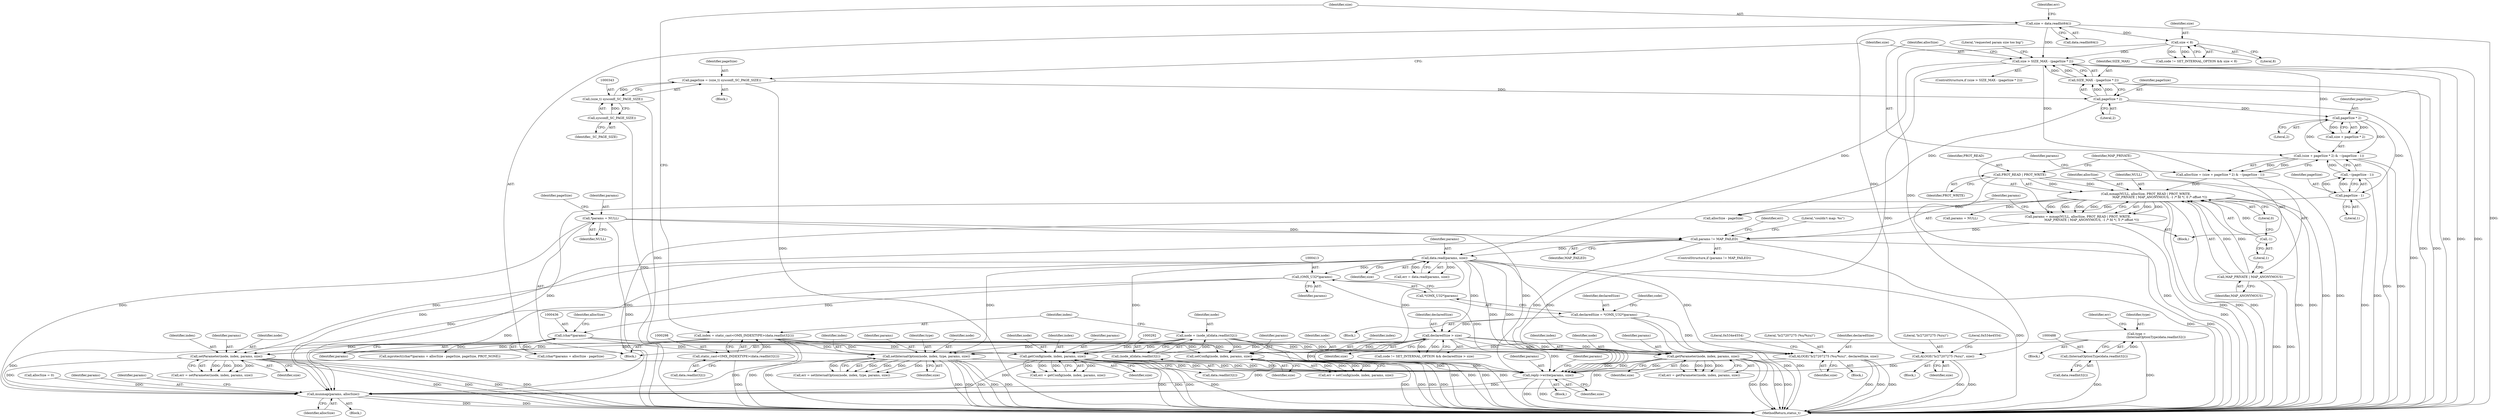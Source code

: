 digraph "0_Android_295c883fe3105b19bcd0f9e07d54c6b589fc5bff@API" {
"1000522" [label="(Call,reply->write(params, size))"];
"1000309" [label="(Call,*params = NULL)"];
"1000458" [label="(Call,setParameter(node, index, params, size))"];
"1000289" [label="(Call,node = (node_id)data.readInt32())"];
"1000291" [label="(Call,(node_id)data.readInt32())"];
"1000295" [label="(Call,index = static_cast<OMX_INDEXTYPE>(data.readInt32()))"];
"1000297" [label="(Call,static_cast<OMX_INDEXTYPE>(data.readInt32()))"];
"1000435" [label="(Call,(char*)params)"];
"1000412" [label="(Call,(OMX_U32*)params)"];
"1000392" [label="(Call,data.read(params, size))"];
"1000386" [label="(Call,params != MAP_FAILED)"];
"1000371" [label="(Call,params = mmap(NULL, allocSize, PROT_READ | PROT_WRITE,\n                            MAP_PRIVATE | MAP_ANONYMOUS, -1 /* fd */, 0 /* offset */))"];
"1000373" [label="(Call,mmap(NULL, allocSize, PROT_READ | PROT_WRITE,\n                            MAP_PRIVATE | MAP_ANONYMOUS, -1 /* fd */, 0 /* offset */))"];
"1000359" [label="(Call,allocSize = (size + pageSize * 2) & ~(pageSize - 1))"];
"1000361" [label="(Call,(size + pageSize * 2) & ~(pageSize - 1))"];
"1000347" [label="(Call,size > SIZE_MAX - (pageSize * 2))"];
"1000325" [label="(Call,size < 8)"];
"1000301" [label="(Call,size = data.readInt64())"];
"1000349" [label="(Call,SIZE_MAX - (pageSize * 2))"];
"1000351" [label="(Call,pageSize * 2)"];
"1000340" [label="(Call,pageSize = (size_t) sysconf(_SC_PAGE_SIZE))"];
"1000342" [label="(Call,(size_t) sysconf(_SC_PAGE_SIZE))"];
"1000344" [label="(Call,sysconf(_SC_PAGE_SIZE))"];
"1000364" [label="(Call,pageSize * 2)"];
"1000367" [label="(Call,~(pageSize - 1))"];
"1000368" [label="(Call,pageSize - 1)"];
"1000376" [label="(Call,PROT_READ | PROT_WRITE)"];
"1000379" [label="(Call,MAP_PRIVATE | MAP_ANONYMOUS)"];
"1000382" [label="(Call,-1)"];
"1000420" [label="(Call,declaredSize > size)"];
"1000409" [label="(Call,declaredSize = *(OMX_U32*)params)"];
"1000492" [label="(Call,setInternalOption(node, index, type, params, size))"];
"1000485" [label="(Call,type =\n                                        (InternalOptionType)data.readInt32())"];
"1000487" [label="(Call,(InternalOptionType)data.readInt32())"];
"1000467" [label="(Call,getConfig(node, index, params, size))"];
"1000476" [label="(Call,setConfig(node, index, params, size))"];
"1000449" [label="(Call,getParameter(node, index, params, size))"];
"1000329" [label="(Call,ALOGE(\"b/27207275 (%zu)\", size))"];
"1000424" [label="(Call,ALOGE(\"b/27207275 (%u/%zu)\", declaredSize, size))"];
"1000528" [label="(Call,munmap(params, allocSize))"];
"1000494" [label="(Identifier,index)"];
"1000297" [label="(Call,static_cast<OMX_INDEXTYPE>(data.readInt32()))"];
"1000310" [label="(Identifier,params)"];
"1000333" [label="(Literal,0x534e4554)"];
"1000349" [label="(Call,SIZE_MAX - (pageSize * 2))"];
"1000416" [label="(Call,code != SET_INTERNAL_OPTION && declaredSize > size)"];
"1000427" [label="(Identifier,size)"];
"1000321" [label="(Call,code != SET_INTERNAL_OPTION && size < 8)"];
"1000524" [label="(Identifier,size)"];
"1000384" [label="(Literal,0)"];
"1000479" [label="(Identifier,params)"];
"1000434" [label="(Call,(char*)params + allocSize - pageSize)"];
"1000420" [label="(Call,declaredSize > size)"];
"1000325" [label="(Call,size < 8)"];
"1000328" [label="(Block,)"];
"1000449" [label="(Call,getParameter(node, index, params, size))"];
"1000348" [label="(Identifier,size)"];
"1000461" [label="(Identifier,params)"];
"1000453" [label="(Identifier,size)"];
"1000295" [label="(Call,index = static_cast<OMX_INDEXTYPE>(data.readInt32()))"];
"1000374" [label="(Identifier,NULL)"];
"1000496" [label="(Identifier,params)"];
"1000311" [label="(Identifier,NULL)"];
"1000344" [label="(Call,sysconf(_SC_PAGE_SIZE))"];
"1000293" [label="(Call,data.readInt32())"];
"1000306" [label="(Identifier,err)"];
"1000382" [label="(Call,-1)"];
"1000421" [label="(Identifier,declaredSize)"];
"1000467" [label="(Call,getConfig(node, index, params, size))"];
"1000489" [label="(Call,data.readInt32())"];
"1000495" [label="(Identifier,type)"];
"1000485" [label="(Call,type =\n                                        (InternalOptionType)data.readInt32())"];
"1001343" [label="(MethodReturn,status_t)"];
"1000352" [label="(Identifier,pageSize)"];
"1000425" [label="(Literal,\"b/27207275 (%u/%zu)\")"];
"1000392" [label="(Call,data.read(params, size))"];
"1000375" [label="(Identifier,allocSize)"];
"1000437" [label="(Identifier,params)"];
"1000422" [label="(Identifier,size)"];
"1000369" [label="(Identifier,pageSize)"];
"1000451" [label="(Identifier,index)"];
"1000385" [label="(ControlStructure,if (params != MAP_FAILED))"];
"1000459" [label="(Identifier,node)"];
"1000317" [label="(Call,allocSize = 0)"];
"1000493" [label="(Identifier,node)"];
"1000410" [label="(Identifier,declaredSize)"];
"1000471" [label="(Identifier,size)"];
"1000394" [label="(Identifier,size)"];
"1000528" [label="(Call,munmap(params, allocSize))"];
"1000491" [label="(Identifier,err)"];
"1000477" [label="(Identifier,node)"];
"1000497" [label="(Identifier,size)"];
"1000302" [label="(Identifier,size)"];
"1000350" [label="(Identifier,SIZE_MAX)"];
"1000360" [label="(Identifier,allocSize)"];
"1000356" [label="(Literal,\"requested param size too big\")"];
"1000370" [label="(Literal,1)"];
"1000530" [label="(Identifier,allocSize)"];
"1000522" [label="(Call,reply->write(params, size))"];
"1000486" [label="(Identifier,type)"];
"1000387" [label="(Identifier,params)"];
"1000521" [label="(Block,)"];
"1000423" [label="(Block,)"];
"1000330" [label="(Literal,\"b/27207275 (%zu)\")"];
"1000388" [label="(Identifier,MAP_FAILED)"];
"1000291" [label="(Call,(node_id)data.readInt32())"];
"1000447" [label="(Call,err = getParameter(node, index, params, size))"];
"1000483" [label="(Block,)"];
"1000373" [label="(Call,mmap(NULL, allocSize, PROT_READ | PROT_WRITE,\n                            MAP_PRIVATE | MAP_ANONYMOUS, -1 /* fd */, 0 /* offset */))"];
"1000353" [label="(Literal,2)"];
"1000468" [label="(Identifier,node)"];
"1000361" [label="(Call,(size + pageSize * 2) & ~(pageSize - 1))"];
"1000377" [label="(Identifier,PROT_READ)"];
"1000426" [label="(Identifier,declaredSize)"];
"1000523" [label="(Identifier,params)"];
"1000368" [label="(Call,pageSize - 1)"];
"1000345" [label="(Identifier,_SC_PAGE_SIZE)"];
"1000386" [label="(Call,params != MAP_FAILED)"];
"1000314" [label="(Identifier,pageSize)"];
"1000362" [label="(Call,size + pageSize * 2)"];
"1000347" [label="(Call,size > SIZE_MAX - (pageSize * 2))"];
"1000376" [label="(Call,PROT_READ | PROT_WRITE)"];
"1000460" [label="(Identifier,index)"];
"1000424" [label="(Call,ALOGE(\"b/27207275 (%u/%zu)\", declaredSize, size))"];
"1000531" [label="(Call,params = NULL)"];
"1000336" [label="(Block,)"];
"1000433" [label="(Call,mprotect((char*)params + allocSize - pageSize, pageSize, PROT_NONE))"];
"1000342" [label="(Call,(size_t) sysconf(_SC_PAGE_SIZE))"];
"1000381" [label="(Identifier,MAP_ANONYMOUS)"];
"1000418" [label="(Identifier,code)"];
"1000283" [label="(Block,)"];
"1000367" [label="(Call,~(pageSize - 1))"];
"1000476" [label="(Call,setConfig(node, index, params, size))"];
"1000359" [label="(Call,allocSize = (size + pageSize * 2) & ~(pageSize - 1))"];
"1000366" [label="(Literal,2)"];
"1000301" [label="(Call,size = data.readInt64())"];
"1000456" [label="(Call,err = setParameter(node, index, params, size))"];
"1000303" [label="(Call,data.readInt64())"];
"1000393" [label="(Identifier,params)"];
"1000341" [label="(Identifier,pageSize)"];
"1000462" [label="(Identifier,size)"];
"1000299" [label="(Call,data.readInt32())"];
"1000480" [label="(Identifier,size)"];
"1000529" [label="(Identifier,params)"];
"1000526" [label="(Identifier,params)"];
"1000412" [label="(Call,(OMX_U32*)params)"];
"1000465" [label="(Call,err = getConfig(node, index, params, size))"];
"1000391" [label="(Identifier,err)"];
"1000296" [label="(Identifier,index)"];
"1000450" [label="(Identifier,node)"];
"1000527" [label="(Block,)"];
"1000532" [label="(Identifier,params)"];
"1000290" [label="(Identifier,node)"];
"1000364" [label="(Call,pageSize * 2)"];
"1000458" [label="(Call,setParameter(node, index, params, size))"];
"1000309" [label="(Call,*params = NULL)"];
"1000346" [label="(ControlStructure,if (size > SIZE_MAX - (pageSize * 2)))"];
"1000331" [label="(Identifier,size)"];
"1000429" [label="(Literal,0x534e4554)"];
"1000438" [label="(Call,allocSize - pageSize)"];
"1000365" [label="(Identifier,pageSize)"];
"1000411" [label="(Call,*(OMX_U32*)params)"];
"1000379" [label="(Call,MAP_PRIVATE | MAP_ANONYMOUS)"];
"1000435" [label="(Call,(char*)params)"];
"1000329" [label="(Call,ALOGE(\"b/27207275 (%zu)\", size))"];
"1000358" [label="(Block,)"];
"1000372" [label="(Identifier,params)"];
"1000492" [label="(Call,setInternalOption(node, index, type, params, size))"];
"1000340" [label="(Call,pageSize = (size_t) sysconf(_SC_PAGE_SIZE))"];
"1000390" [label="(Call,err = data.read(params, size))"];
"1000439" [label="(Identifier,allocSize)"];
"1000504" [label="(Literal,\"couldn't map: %s\")"];
"1000351" [label="(Call,pageSize * 2)"];
"1000490" [label="(Call,err = setInternalOption(node, index, type, params, size))"];
"1000487" [label="(Call,(InternalOptionType)data.readInt32())"];
"1000404" [label="(Block,)"];
"1000469" [label="(Identifier,index)"];
"1000326" [label="(Identifier,size)"];
"1000452" [label="(Identifier,params)"];
"1000371" [label="(Call,params = mmap(NULL, allocSize, PROT_READ | PROT_WRITE,\n                            MAP_PRIVATE | MAP_ANONYMOUS, -1 /* fd */, 0 /* offset */))"];
"1000378" [label="(Identifier,PROT_WRITE)"];
"1000470" [label="(Identifier,params)"];
"1000409" [label="(Call,declaredSize = *(OMX_U32*)params)"];
"1000380" [label="(Identifier,MAP_PRIVATE)"];
"1000478" [label="(Identifier,index)"];
"1000383" [label="(Literal,1)"];
"1000327" [label="(Literal,8)"];
"1000474" [label="(Call,err = setConfig(node, index, params, size))"];
"1000289" [label="(Call,node = (node_id)data.readInt32())"];
"1000414" [label="(Identifier,params)"];
"1000522" -> "1000521"  [label="AST: "];
"1000522" -> "1000524"  [label="CFG: "];
"1000523" -> "1000522"  [label="AST: "];
"1000524" -> "1000522"  [label="AST: "];
"1000526" -> "1000522"  [label="CFG: "];
"1000522" -> "1001343"  [label="DDG: "];
"1000522" -> "1001343"  [label="DDG: "];
"1000309" -> "1000522"  [label="DDG: "];
"1000458" -> "1000522"  [label="DDG: "];
"1000458" -> "1000522"  [label="DDG: "];
"1000435" -> "1000522"  [label="DDG: "];
"1000492" -> "1000522"  [label="DDG: "];
"1000492" -> "1000522"  [label="DDG: "];
"1000386" -> "1000522"  [label="DDG: "];
"1000467" -> "1000522"  [label="DDG: "];
"1000467" -> "1000522"  [label="DDG: "];
"1000412" -> "1000522"  [label="DDG: "];
"1000392" -> "1000522"  [label="DDG: "];
"1000392" -> "1000522"  [label="DDG: "];
"1000476" -> "1000522"  [label="DDG: "];
"1000476" -> "1000522"  [label="DDG: "];
"1000449" -> "1000522"  [label="DDG: "];
"1000449" -> "1000522"  [label="DDG: "];
"1000329" -> "1000522"  [label="DDG: "];
"1000424" -> "1000522"  [label="DDG: "];
"1000420" -> "1000522"  [label="DDG: "];
"1000347" -> "1000522"  [label="DDG: "];
"1000522" -> "1000528"  [label="DDG: "];
"1000309" -> "1000283"  [label="AST: "];
"1000309" -> "1000311"  [label="CFG: "];
"1000310" -> "1000309"  [label="AST: "];
"1000311" -> "1000309"  [label="AST: "];
"1000314" -> "1000309"  [label="CFG: "];
"1000309" -> "1001343"  [label="DDG: "];
"1000309" -> "1000386"  [label="DDG: "];
"1000309" -> "1000528"  [label="DDG: "];
"1000458" -> "1000456"  [label="AST: "];
"1000458" -> "1000462"  [label="CFG: "];
"1000459" -> "1000458"  [label="AST: "];
"1000460" -> "1000458"  [label="AST: "];
"1000461" -> "1000458"  [label="AST: "];
"1000462" -> "1000458"  [label="AST: "];
"1000456" -> "1000458"  [label="CFG: "];
"1000458" -> "1001343"  [label="DDG: "];
"1000458" -> "1001343"  [label="DDG: "];
"1000458" -> "1001343"  [label="DDG: "];
"1000458" -> "1001343"  [label="DDG: "];
"1000458" -> "1000456"  [label="DDG: "];
"1000458" -> "1000456"  [label="DDG: "];
"1000458" -> "1000456"  [label="DDG: "];
"1000458" -> "1000456"  [label="DDG: "];
"1000289" -> "1000458"  [label="DDG: "];
"1000295" -> "1000458"  [label="DDG: "];
"1000435" -> "1000458"  [label="DDG: "];
"1000392" -> "1000458"  [label="DDG: "];
"1000420" -> "1000458"  [label="DDG: "];
"1000458" -> "1000528"  [label="DDG: "];
"1000289" -> "1000283"  [label="AST: "];
"1000289" -> "1000291"  [label="CFG: "];
"1000290" -> "1000289"  [label="AST: "];
"1000291" -> "1000289"  [label="AST: "];
"1000296" -> "1000289"  [label="CFG: "];
"1000289" -> "1001343"  [label="DDG: "];
"1000289" -> "1001343"  [label="DDG: "];
"1000291" -> "1000289"  [label="DDG: "];
"1000289" -> "1000449"  [label="DDG: "];
"1000289" -> "1000467"  [label="DDG: "];
"1000289" -> "1000476"  [label="DDG: "];
"1000289" -> "1000492"  [label="DDG: "];
"1000291" -> "1000293"  [label="CFG: "];
"1000292" -> "1000291"  [label="AST: "];
"1000293" -> "1000291"  [label="AST: "];
"1000295" -> "1000283"  [label="AST: "];
"1000295" -> "1000297"  [label="CFG: "];
"1000296" -> "1000295"  [label="AST: "];
"1000297" -> "1000295"  [label="AST: "];
"1000302" -> "1000295"  [label="CFG: "];
"1000295" -> "1001343"  [label="DDG: "];
"1000295" -> "1001343"  [label="DDG: "];
"1000297" -> "1000295"  [label="DDG: "];
"1000295" -> "1000449"  [label="DDG: "];
"1000295" -> "1000467"  [label="DDG: "];
"1000295" -> "1000476"  [label="DDG: "];
"1000295" -> "1000492"  [label="DDG: "];
"1000297" -> "1000299"  [label="CFG: "];
"1000298" -> "1000297"  [label="AST: "];
"1000299" -> "1000297"  [label="AST: "];
"1000297" -> "1001343"  [label="DDG: "];
"1000435" -> "1000434"  [label="AST: "];
"1000435" -> "1000437"  [label="CFG: "];
"1000436" -> "1000435"  [label="AST: "];
"1000437" -> "1000435"  [label="AST: "];
"1000439" -> "1000435"  [label="CFG: "];
"1000435" -> "1000433"  [label="DDG: "];
"1000435" -> "1000434"  [label="DDG: "];
"1000412" -> "1000435"  [label="DDG: "];
"1000435" -> "1000449"  [label="DDG: "];
"1000435" -> "1000467"  [label="DDG: "];
"1000435" -> "1000476"  [label="DDG: "];
"1000435" -> "1000492"  [label="DDG: "];
"1000435" -> "1000528"  [label="DDG: "];
"1000412" -> "1000411"  [label="AST: "];
"1000412" -> "1000414"  [label="CFG: "];
"1000413" -> "1000412"  [label="AST: "];
"1000414" -> "1000412"  [label="AST: "];
"1000411" -> "1000412"  [label="CFG: "];
"1000392" -> "1000412"  [label="DDG: "];
"1000412" -> "1000528"  [label="DDG: "];
"1000392" -> "1000390"  [label="AST: "];
"1000392" -> "1000394"  [label="CFG: "];
"1000393" -> "1000392"  [label="AST: "];
"1000394" -> "1000392"  [label="AST: "];
"1000390" -> "1000392"  [label="CFG: "];
"1000392" -> "1001343"  [label="DDG: "];
"1000392" -> "1000390"  [label="DDG: "];
"1000392" -> "1000390"  [label="DDG: "];
"1000386" -> "1000392"  [label="DDG: "];
"1000347" -> "1000392"  [label="DDG: "];
"1000392" -> "1000420"  [label="DDG: "];
"1000392" -> "1000424"  [label="DDG: "];
"1000392" -> "1000449"  [label="DDG: "];
"1000392" -> "1000467"  [label="DDG: "];
"1000392" -> "1000476"  [label="DDG: "];
"1000392" -> "1000492"  [label="DDG: "];
"1000392" -> "1000528"  [label="DDG: "];
"1000386" -> "1000385"  [label="AST: "];
"1000386" -> "1000388"  [label="CFG: "];
"1000387" -> "1000386"  [label="AST: "];
"1000388" -> "1000386"  [label="AST: "];
"1000391" -> "1000386"  [label="CFG: "];
"1000504" -> "1000386"  [label="CFG: "];
"1000386" -> "1001343"  [label="DDG: "];
"1000386" -> "1001343"  [label="DDG: "];
"1000371" -> "1000386"  [label="DDG: "];
"1000386" -> "1000528"  [label="DDG: "];
"1000371" -> "1000358"  [label="AST: "];
"1000371" -> "1000373"  [label="CFG: "];
"1000372" -> "1000371"  [label="AST: "];
"1000373" -> "1000371"  [label="AST: "];
"1000387" -> "1000371"  [label="CFG: "];
"1000371" -> "1001343"  [label="DDG: "];
"1000373" -> "1000371"  [label="DDG: "];
"1000373" -> "1000371"  [label="DDG: "];
"1000373" -> "1000371"  [label="DDG: "];
"1000373" -> "1000371"  [label="DDG: "];
"1000373" -> "1000371"  [label="DDG: "];
"1000373" -> "1000371"  [label="DDG: "];
"1000373" -> "1000384"  [label="CFG: "];
"1000374" -> "1000373"  [label="AST: "];
"1000375" -> "1000373"  [label="AST: "];
"1000376" -> "1000373"  [label="AST: "];
"1000379" -> "1000373"  [label="AST: "];
"1000382" -> "1000373"  [label="AST: "];
"1000384" -> "1000373"  [label="AST: "];
"1000373" -> "1001343"  [label="DDG: "];
"1000373" -> "1001343"  [label="DDG: "];
"1000373" -> "1001343"  [label="DDG: "];
"1000373" -> "1001343"  [label="DDG: "];
"1000373" -> "1001343"  [label="DDG: "];
"1000359" -> "1000373"  [label="DDG: "];
"1000376" -> "1000373"  [label="DDG: "];
"1000376" -> "1000373"  [label="DDG: "];
"1000379" -> "1000373"  [label="DDG: "];
"1000379" -> "1000373"  [label="DDG: "];
"1000382" -> "1000373"  [label="DDG: "];
"1000373" -> "1000438"  [label="DDG: "];
"1000373" -> "1000528"  [label="DDG: "];
"1000373" -> "1000531"  [label="DDG: "];
"1000359" -> "1000358"  [label="AST: "];
"1000359" -> "1000361"  [label="CFG: "];
"1000360" -> "1000359"  [label="AST: "];
"1000361" -> "1000359"  [label="AST: "];
"1000372" -> "1000359"  [label="CFG: "];
"1000359" -> "1001343"  [label="DDG: "];
"1000361" -> "1000359"  [label="DDG: "];
"1000361" -> "1000359"  [label="DDG: "];
"1000361" -> "1000367"  [label="CFG: "];
"1000362" -> "1000361"  [label="AST: "];
"1000367" -> "1000361"  [label="AST: "];
"1000361" -> "1001343"  [label="DDG: "];
"1000361" -> "1001343"  [label="DDG: "];
"1000347" -> "1000361"  [label="DDG: "];
"1000364" -> "1000361"  [label="DDG: "];
"1000364" -> "1000361"  [label="DDG: "];
"1000367" -> "1000361"  [label="DDG: "];
"1000347" -> "1000346"  [label="AST: "];
"1000347" -> "1000349"  [label="CFG: "];
"1000348" -> "1000347"  [label="AST: "];
"1000349" -> "1000347"  [label="AST: "];
"1000356" -> "1000347"  [label="CFG: "];
"1000360" -> "1000347"  [label="CFG: "];
"1000347" -> "1001343"  [label="DDG: "];
"1000347" -> "1001343"  [label="DDG: "];
"1000347" -> "1001343"  [label="DDG: "];
"1000325" -> "1000347"  [label="DDG: "];
"1000301" -> "1000347"  [label="DDG: "];
"1000349" -> "1000347"  [label="DDG: "];
"1000349" -> "1000347"  [label="DDG: "];
"1000347" -> "1000362"  [label="DDG: "];
"1000325" -> "1000321"  [label="AST: "];
"1000325" -> "1000327"  [label="CFG: "];
"1000326" -> "1000325"  [label="AST: "];
"1000327" -> "1000325"  [label="AST: "];
"1000321" -> "1000325"  [label="CFG: "];
"1000325" -> "1000321"  [label="DDG: "];
"1000325" -> "1000321"  [label="DDG: "];
"1000301" -> "1000325"  [label="DDG: "];
"1000325" -> "1000329"  [label="DDG: "];
"1000301" -> "1000283"  [label="AST: "];
"1000301" -> "1000303"  [label="CFG: "];
"1000302" -> "1000301"  [label="AST: "];
"1000303" -> "1000301"  [label="AST: "];
"1000306" -> "1000301"  [label="CFG: "];
"1000301" -> "1001343"  [label="DDG: "];
"1000301" -> "1000329"  [label="DDG: "];
"1000349" -> "1000351"  [label="CFG: "];
"1000350" -> "1000349"  [label="AST: "];
"1000351" -> "1000349"  [label="AST: "];
"1000349" -> "1001343"  [label="DDG: "];
"1000349" -> "1001343"  [label="DDG: "];
"1000351" -> "1000349"  [label="DDG: "];
"1000351" -> "1000349"  [label="DDG: "];
"1000351" -> "1000353"  [label="CFG: "];
"1000352" -> "1000351"  [label="AST: "];
"1000353" -> "1000351"  [label="AST: "];
"1000351" -> "1001343"  [label="DDG: "];
"1000340" -> "1000351"  [label="DDG: "];
"1000351" -> "1000364"  [label="DDG: "];
"1000351" -> "1000438"  [label="DDG: "];
"1000340" -> "1000336"  [label="AST: "];
"1000340" -> "1000342"  [label="CFG: "];
"1000341" -> "1000340"  [label="AST: "];
"1000342" -> "1000340"  [label="AST: "];
"1000348" -> "1000340"  [label="CFG: "];
"1000340" -> "1001343"  [label="DDG: "];
"1000342" -> "1000340"  [label="DDG: "];
"1000342" -> "1000344"  [label="CFG: "];
"1000343" -> "1000342"  [label="AST: "];
"1000344" -> "1000342"  [label="AST: "];
"1000342" -> "1001343"  [label="DDG: "];
"1000344" -> "1000342"  [label="DDG: "];
"1000344" -> "1000345"  [label="CFG: "];
"1000345" -> "1000344"  [label="AST: "];
"1000344" -> "1001343"  [label="DDG: "];
"1000364" -> "1000362"  [label="AST: "];
"1000364" -> "1000366"  [label="CFG: "];
"1000365" -> "1000364"  [label="AST: "];
"1000366" -> "1000364"  [label="AST: "];
"1000362" -> "1000364"  [label="CFG: "];
"1000364" -> "1000362"  [label="DDG: "];
"1000364" -> "1000362"  [label="DDG: "];
"1000364" -> "1000368"  [label="DDG: "];
"1000367" -> "1000368"  [label="CFG: "];
"1000368" -> "1000367"  [label="AST: "];
"1000367" -> "1001343"  [label="DDG: "];
"1000368" -> "1000367"  [label="DDG: "];
"1000368" -> "1000367"  [label="DDG: "];
"1000368" -> "1000370"  [label="CFG: "];
"1000369" -> "1000368"  [label="AST: "];
"1000370" -> "1000368"  [label="AST: "];
"1000368" -> "1001343"  [label="DDG: "];
"1000368" -> "1000438"  [label="DDG: "];
"1000376" -> "1000378"  [label="CFG: "];
"1000377" -> "1000376"  [label="AST: "];
"1000378" -> "1000376"  [label="AST: "];
"1000380" -> "1000376"  [label="CFG: "];
"1000376" -> "1001343"  [label="DDG: "];
"1000376" -> "1001343"  [label="DDG: "];
"1000379" -> "1000381"  [label="CFG: "];
"1000380" -> "1000379"  [label="AST: "];
"1000381" -> "1000379"  [label="AST: "];
"1000383" -> "1000379"  [label="CFG: "];
"1000379" -> "1001343"  [label="DDG: "];
"1000379" -> "1001343"  [label="DDG: "];
"1000382" -> "1000383"  [label="CFG: "];
"1000383" -> "1000382"  [label="AST: "];
"1000384" -> "1000382"  [label="CFG: "];
"1000420" -> "1000416"  [label="AST: "];
"1000420" -> "1000422"  [label="CFG: "];
"1000421" -> "1000420"  [label="AST: "];
"1000422" -> "1000420"  [label="AST: "];
"1000416" -> "1000420"  [label="CFG: "];
"1000420" -> "1001343"  [label="DDG: "];
"1000420" -> "1001343"  [label="DDG: "];
"1000420" -> "1000416"  [label="DDG: "];
"1000420" -> "1000416"  [label="DDG: "];
"1000409" -> "1000420"  [label="DDG: "];
"1000420" -> "1000424"  [label="DDG: "];
"1000420" -> "1000424"  [label="DDG: "];
"1000420" -> "1000449"  [label="DDG: "];
"1000420" -> "1000467"  [label="DDG: "];
"1000420" -> "1000476"  [label="DDG: "];
"1000420" -> "1000492"  [label="DDG: "];
"1000409" -> "1000404"  [label="AST: "];
"1000409" -> "1000411"  [label="CFG: "];
"1000410" -> "1000409"  [label="AST: "];
"1000411" -> "1000409"  [label="AST: "];
"1000418" -> "1000409"  [label="CFG: "];
"1000409" -> "1001343"  [label="DDG: "];
"1000409" -> "1001343"  [label="DDG: "];
"1000409" -> "1000424"  [label="DDG: "];
"1000492" -> "1000490"  [label="AST: "];
"1000492" -> "1000497"  [label="CFG: "];
"1000493" -> "1000492"  [label="AST: "];
"1000494" -> "1000492"  [label="AST: "];
"1000495" -> "1000492"  [label="AST: "];
"1000496" -> "1000492"  [label="AST: "];
"1000497" -> "1000492"  [label="AST: "];
"1000490" -> "1000492"  [label="CFG: "];
"1000492" -> "1001343"  [label="DDG: "];
"1000492" -> "1001343"  [label="DDG: "];
"1000492" -> "1001343"  [label="DDG: "];
"1000492" -> "1001343"  [label="DDG: "];
"1000492" -> "1001343"  [label="DDG: "];
"1000492" -> "1000490"  [label="DDG: "];
"1000492" -> "1000490"  [label="DDG: "];
"1000492" -> "1000490"  [label="DDG: "];
"1000492" -> "1000490"  [label="DDG: "];
"1000492" -> "1000490"  [label="DDG: "];
"1000485" -> "1000492"  [label="DDG: "];
"1000492" -> "1000528"  [label="DDG: "];
"1000485" -> "1000483"  [label="AST: "];
"1000485" -> "1000487"  [label="CFG: "];
"1000486" -> "1000485"  [label="AST: "];
"1000487" -> "1000485"  [label="AST: "];
"1000491" -> "1000485"  [label="CFG: "];
"1000485" -> "1001343"  [label="DDG: "];
"1000487" -> "1000485"  [label="DDG: "];
"1000487" -> "1000489"  [label="CFG: "];
"1000488" -> "1000487"  [label="AST: "];
"1000489" -> "1000487"  [label="AST: "];
"1000487" -> "1001343"  [label="DDG: "];
"1000467" -> "1000465"  [label="AST: "];
"1000467" -> "1000471"  [label="CFG: "];
"1000468" -> "1000467"  [label="AST: "];
"1000469" -> "1000467"  [label="AST: "];
"1000470" -> "1000467"  [label="AST: "];
"1000471" -> "1000467"  [label="AST: "];
"1000465" -> "1000467"  [label="CFG: "];
"1000467" -> "1001343"  [label="DDG: "];
"1000467" -> "1001343"  [label="DDG: "];
"1000467" -> "1001343"  [label="DDG: "];
"1000467" -> "1001343"  [label="DDG: "];
"1000467" -> "1000465"  [label="DDG: "];
"1000467" -> "1000465"  [label="DDG: "];
"1000467" -> "1000465"  [label="DDG: "];
"1000467" -> "1000465"  [label="DDG: "];
"1000467" -> "1000528"  [label="DDG: "];
"1000476" -> "1000474"  [label="AST: "];
"1000476" -> "1000480"  [label="CFG: "];
"1000477" -> "1000476"  [label="AST: "];
"1000478" -> "1000476"  [label="AST: "];
"1000479" -> "1000476"  [label="AST: "];
"1000480" -> "1000476"  [label="AST: "];
"1000474" -> "1000476"  [label="CFG: "];
"1000476" -> "1001343"  [label="DDG: "];
"1000476" -> "1001343"  [label="DDG: "];
"1000476" -> "1001343"  [label="DDG: "];
"1000476" -> "1001343"  [label="DDG: "];
"1000476" -> "1000474"  [label="DDG: "];
"1000476" -> "1000474"  [label="DDG: "];
"1000476" -> "1000474"  [label="DDG: "];
"1000476" -> "1000474"  [label="DDG: "];
"1000476" -> "1000528"  [label="DDG: "];
"1000449" -> "1000447"  [label="AST: "];
"1000449" -> "1000453"  [label="CFG: "];
"1000450" -> "1000449"  [label="AST: "];
"1000451" -> "1000449"  [label="AST: "];
"1000452" -> "1000449"  [label="AST: "];
"1000453" -> "1000449"  [label="AST: "];
"1000447" -> "1000449"  [label="CFG: "];
"1000449" -> "1001343"  [label="DDG: "];
"1000449" -> "1001343"  [label="DDG: "];
"1000449" -> "1001343"  [label="DDG: "];
"1000449" -> "1001343"  [label="DDG: "];
"1000449" -> "1000447"  [label="DDG: "];
"1000449" -> "1000447"  [label="DDG: "];
"1000449" -> "1000447"  [label="DDG: "];
"1000449" -> "1000447"  [label="DDG: "];
"1000449" -> "1000528"  [label="DDG: "];
"1000329" -> "1000328"  [label="AST: "];
"1000329" -> "1000331"  [label="CFG: "];
"1000330" -> "1000329"  [label="AST: "];
"1000331" -> "1000329"  [label="AST: "];
"1000333" -> "1000329"  [label="CFG: "];
"1000329" -> "1001343"  [label="DDG: "];
"1000329" -> "1001343"  [label="DDG: "];
"1000424" -> "1000423"  [label="AST: "];
"1000424" -> "1000427"  [label="CFG: "];
"1000425" -> "1000424"  [label="AST: "];
"1000426" -> "1000424"  [label="AST: "];
"1000427" -> "1000424"  [label="AST: "];
"1000429" -> "1000424"  [label="CFG: "];
"1000424" -> "1001343"  [label="DDG: "];
"1000424" -> "1001343"  [label="DDG: "];
"1000424" -> "1001343"  [label="DDG: "];
"1000528" -> "1000527"  [label="AST: "];
"1000528" -> "1000530"  [label="CFG: "];
"1000529" -> "1000528"  [label="AST: "];
"1000530" -> "1000528"  [label="AST: "];
"1000532" -> "1000528"  [label="CFG: "];
"1000528" -> "1001343"  [label="DDG: "];
"1000528" -> "1001343"  [label="DDG: "];
"1000317" -> "1000528"  [label="DDG: "];
"1000438" -> "1000528"  [label="DDG: "];
}
